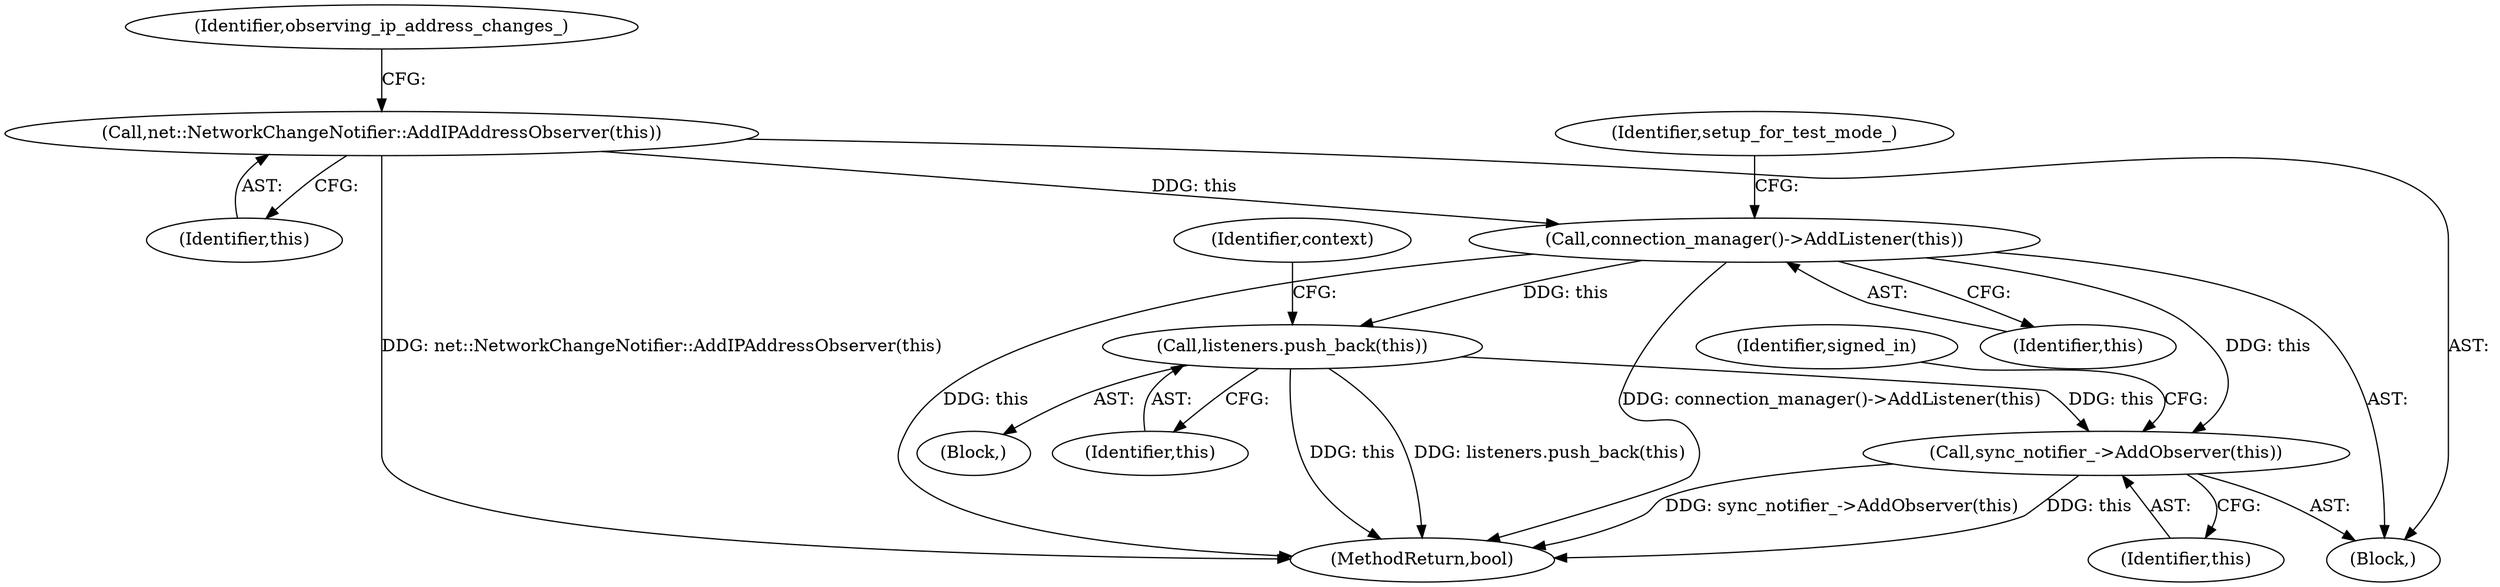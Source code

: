 digraph "0_Chrome_3b7ff00418c0e7593d42e5648ba39397e23fe2f9_0@API" {
"1000151" [label="(Call,connection_manager()->AddListener(this))"];
"1000146" [label="(Call,net::NetworkChangeNotifier::AddIPAddressObserver(this))"];
"1000165" [label="(Call,listeners.push_back(this))"];
"1000226" [label="(Call,sync_notifier_->AddObserver(this))"];
"1000226" [label="(Call,sync_notifier_->AddObserver(this))"];
"1000149" [label="(Identifier,observing_ip_address_changes_)"];
"1000152" [label="(Identifier,this)"];
"1000230" [label="(MethodReturn,bool)"];
"1000156" [label="(Block,)"];
"1000146" [label="(Call,net::NetworkChangeNotifier::AddIPAddressObserver(this))"];
"1000113" [label="(Block,)"];
"1000169" [label="(Identifier,context)"];
"1000166" [label="(Identifier,this)"];
"1000229" [label="(Identifier,signed_in)"];
"1000151" [label="(Call,connection_manager()->AddListener(this))"];
"1000165" [label="(Call,listeners.push_back(this))"];
"1000147" [label="(Identifier,this)"];
"1000227" [label="(Identifier,this)"];
"1000155" [label="(Identifier,setup_for_test_mode_)"];
"1000151" -> "1000113"  [label="AST: "];
"1000151" -> "1000152"  [label="CFG: "];
"1000152" -> "1000151"  [label="AST: "];
"1000155" -> "1000151"  [label="CFG: "];
"1000151" -> "1000230"  [label="DDG: connection_manager()->AddListener(this)"];
"1000151" -> "1000230"  [label="DDG: this"];
"1000146" -> "1000151"  [label="DDG: this"];
"1000151" -> "1000165"  [label="DDG: this"];
"1000151" -> "1000226"  [label="DDG: this"];
"1000146" -> "1000113"  [label="AST: "];
"1000146" -> "1000147"  [label="CFG: "];
"1000147" -> "1000146"  [label="AST: "];
"1000149" -> "1000146"  [label="CFG: "];
"1000146" -> "1000230"  [label="DDG: net::NetworkChangeNotifier::AddIPAddressObserver(this)"];
"1000165" -> "1000156"  [label="AST: "];
"1000165" -> "1000166"  [label="CFG: "];
"1000166" -> "1000165"  [label="AST: "];
"1000169" -> "1000165"  [label="CFG: "];
"1000165" -> "1000230"  [label="DDG: this"];
"1000165" -> "1000230"  [label="DDG: listeners.push_back(this)"];
"1000165" -> "1000226"  [label="DDG: this"];
"1000226" -> "1000113"  [label="AST: "];
"1000226" -> "1000227"  [label="CFG: "];
"1000227" -> "1000226"  [label="AST: "];
"1000229" -> "1000226"  [label="CFG: "];
"1000226" -> "1000230"  [label="DDG: this"];
"1000226" -> "1000230"  [label="DDG: sync_notifier_->AddObserver(this)"];
}

